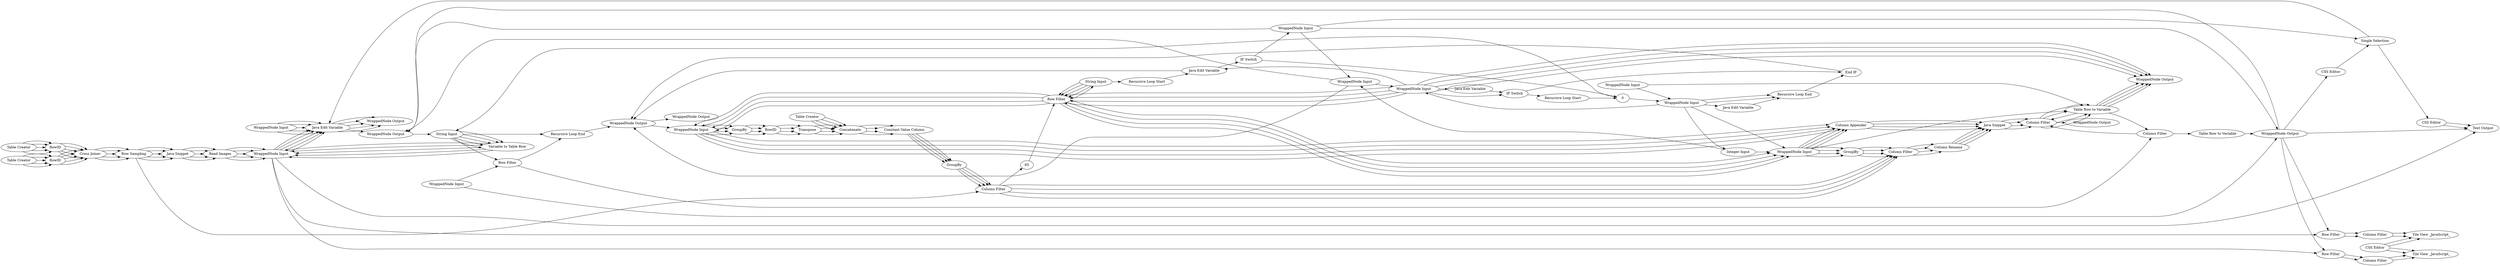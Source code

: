 digraph {
	8 [label="Table Creator"]
	12 [label="Table Creator"]
	14 [label="Cross Joiner"]
	16 [label=RowID]
	17 [label=RowID]
	19 [label="WrappedNode Output"]
	21 [label="Java Snippet"]
	22 [label="Read Images"]
	46 [label="Row Sampling"]
	47 [label="WrappedNode Input"]
	48 [label=Concatenate]
	49 [label="String Input"]
	50 [label="Variable to Table Row"]
	51 [label="Column Appender"]
	45 [label="IF Switch"]
	46 [label="Empty Table Creator"]
	49 [label="End IF"]
	52 [label="Recursive Loop End"]
	58 [label="Recursive Loop Start"]
	62 [label="IF Switch"]
	63 [label="End IF"]
	8 [label="Table Creator"]
	12 [label="Table Creator"]
	14 [label="Cross Joiner"]
	16 [label=RowID]
	17 [label=RowID]
	19 [label="WrappedNode Output"]
	21 [label="Java Snippet"]
	22 [label="Read Images"]
	46 [label="Row Sampling"]
	47 [label="WrappedNode Input"]
	48 [label=Concatenate]
	49 [label="String Input"]
	50 [label="Variable to Table Row"]
	51 [label="Column Appender"]
	8 [label="Table Creator"]
	12 [label="Table Creator"]
	14 [label="Cross Joiner"]
	16 [label=RowID]
	17 [label=RowID]
	19 [label="WrappedNode Output"]
	21 [label="Java Snippet"]
	22 [label="Read Images"]
	46 [label="Row Sampling"]
	47 [label="WrappedNode Input"]
	48 [label=Concatenate]
	49 [label="String Input"]
	50 [label="Variable to Table Row"]
	51 [label="Column Appender"]
	8 [label="Table Creator"]
	12 [label="Table Creator"]
	14 [label="Cross Joiner"]
	16 [label=RowID]
	17 [label=RowID]
	19 [label="WrappedNode Output"]
	21 [label="Java Snippet"]
	22 [label="Read Images"]
	46 [label="Row Sampling"]
	47 [label="WrappedNode Input"]
	48 [label=Concatenate]
	49 [label="String Input"]
	50 [label="Variable to Table Row"]
	51 [label="Column Appender"]
	91 [label="Generic Loop Start"]
	92 [label="Variable Condition Loop End"]
	95 [label="Java Edit Variable"]
	98 [label="End IF"]
	99 [label="IF Switch"]
	106 [label="Constant Value Column"]
	71 [label="Row Filter"]
	72 [label="String Input"]
	89 [label="WrappedNode Input"]
	76 [label=GroupBy]
	79 [label=Transpose]
	80 [label=RowID]
	82 [label="Table Creator"]
	83 [label=Concatenate]
	84 [label=GroupBy]
	85 [label="Constant Value Column"]
	91 [label="Column Filter"]
	92 [label="WrappedNode Input"]
	93 [label="WrappedNode Output"]
	88 [label=GroupBy]
	93 [label="Column Filter"]
	94 [label="Column Rename"]
	95 [label="WrappedNode Input"]
	97 [label="WrappedNode Output"]
	96 [label="Column Appender"]
	97 [label="Java Snippet"]
	98 [label="Column Filter"]
	99 [label="Table Row to Variable"]
	101 [label="WrappedNode Output"]
	120 [label="Java Edit Variable"]
	121 [label="Java Edit Variable"]
	122 [label="Merge Variables"]
	123 [label="WrappedNode Input"]
	124 [label="WrappedNode Output"]
	71 [label="Row Filter"]
	72 [label="String Input"]
	89 [label="WrappedNode Input"]
	76 [label=GroupBy]
	79 [label=Transpose]
	80 [label=RowID]
	82 [label="Table Creator"]
	83 [label=Concatenate]
	84 [label=GroupBy]
	85 [label="Constant Value Column"]
	91 [label="Column Filter"]
	92 [label="WrappedNode Input"]
	93 [label="WrappedNode Output"]
	88 [label=GroupBy]
	93 [label="Column Filter"]
	94 [label="Column Rename"]
	95 [label="WrappedNode Input"]
	97 [label="WrappedNode Output"]
	96 [label="Column Appender"]
	97 [label="Java Snippet"]
	98 [label="Column Filter"]
	99 [label="Table Row to Variable"]
	101 [label="WrappedNode Output"]
	125 [label="Integer Input"]
	126 [label="WrappedNode Input"]
	127 [label="WrappedNode Output"]
	8 [label="Table Creator"]
	12 [label="Table Creator"]
	14 [label="Cross Joiner"]
	16 [label=RowID]
	17 [label=RowID]
	19 [label="WrappedNode Output"]
	21 [label="Java Snippet"]
	22 [label="Read Images"]
	46 [label="Row Sampling"]
	47 [label="WrappedNode Input"]
	48 [label=Concatenate]
	49 [label="String Input"]
	50 [label="Variable to Table Row"]
	51 [label="Column Appender"]
	71 [label="Row Filter"]
	72 [label="String Input"]
	89 [label="WrappedNode Input"]
	76 [label=GroupBy]
	79 [label=Transpose]
	80 [label=RowID]
	82 [label="Table Creator"]
	83 [label=Concatenate]
	84 [label=GroupBy]
	85 [label="Constant Value Column"]
	91 [label="Column Filter"]
	92 [label="WrappedNode Input"]
	93 [label="WrappedNode Output"]
	88 [label=GroupBy]
	93 [label="Column Filter"]
	94 [label="Column Rename"]
	95 [label="WrappedNode Input"]
	97 [label="WrappedNode Output"]
	96 [label="Column Appender"]
	97 [label="Java Snippet"]
	98 [label="Column Filter"]
	99 [label="Table Row to Variable"]
	101 [label="WrappedNode Output"]
	112 [label="Recursive Loop Start"]
	113 [label="Recursive Loop End"]
	114 [label="Java Edit Variable"]
	116 [label="End IF"]
	117 [label="IF Switch"]
	119 [label="Java Edit Variable"]
	120 [label="WrappedNode Input"]
	122 [label="WrappedNode Output"]
	71 [label="Row Filter"]
	72 [label="String Input"]
	89 [label="WrappedNode Input"]
	76 [label=GroupBy]
	79 [label=Transpose]
	80 [label=RowID]
	82 [label="Table Creator"]
	83 [label=Concatenate]
	84 [label=GroupBy]
	85 [label="Constant Value Column"]
	91 [label="Column Filter"]
	92 [label="WrappedNode Input"]
	93 [label="WrappedNode Output"]
	88 [label=GroupBy]
	93 [label="Column Filter"]
	94 [label="Column Rename"]
	95 [label="WrappedNode Input"]
	97 [label="WrappedNode Output"]
	96 [label="Column Appender"]
	97 [label="Java Snippet"]
	98 [label="Column Filter"]
	99 [label="Table Row to Variable"]
	101 [label="WrappedNode Output"]
	15 [label="Tile View _JavaScript_"]
	28 [label="Tile View _JavaScript_"]
	31 [label="CSS Editor"]
	51 [label="WrappedNode Input"]
	53 [label="Row Filter"]
	54 [label="Row Filter"]
	55 [label="Column Filter"]
	56 [label="Column Filter"]
	59 [label="WrappedNode Output"]
	60 [label="Single Selection"]
	61 [label="Java Edit Variable"]
	62 [label="CSS Editor"]
	15 [label="Tile View _JavaScript_"]
	28 [label="Tile View _JavaScript_"]
	31 [label="CSS Editor"]
	48 [label="Java Edit Variable"]
	53 [label="Row Filter"]
	54 [label="Row Filter"]
	55 [label="Column Filter"]
	56 [label="Column Filter"]
	59 [label="Text Output"]
	60 [label="Single Selection"]
	61 [label="CSS Editor"]
	62 [label="WrappedNode Input"]
	63 [label="WrappedNode Output"]
	105 [label="Table Row to Variable"]
	106 [label="Column Filter"]
	107 [label="WrappedNode Input"]
	109 [label="Row Filter"]
	110 [label="WrappedNode Output"]
	111 [label="CSS Editor"]
	8 -> 16
	12 -> 17
	14 -> 46
	16 -> 14
	17 -> 14
	21 -> 22
	22 -> 51
	46 -> 21
	47 -> 48
	48 -> 19
	49 -> 50
	50 -> 51
	51 -> 48
	8 -> 16
	12 -> 17
	14 -> 46
	16 -> 14
	17 -> 14
	21 -> 22
	22 -> 51
	46 -> 21
	47 -> 48
	48 -> 19
	49 -> 50
	50 -> 51
	51 -> 48
	8 -> 16
	12 -> 17
	14 -> 46
	16 -> 14
	17 -> 14
	21 -> 22
	22 -> 51
	46 -> 21
	47 -> 48
	48 -> 19
	49 -> 50
	50 -> 51
	51 -> 48
	8 -> 16
	12 -> 17
	14 -> 46
	16 -> 14
	17 -> 14
	21 -> 22
	22 -> 51
	46 -> 21
	47 -> 48
	48 -> 19
	49 -> 50
	50 -> 51
	51 -> 48
	76 -> 80
	79 -> 83
	80 -> 79
	82 -> 83
	83 -> 85
	84 -> 91
	85 -> 84
	91 -> 93
	92 -> 76
	88 -> 93
	93 -> 94
	94 -> 97
	95 -> 88
	71 -> 95
	71 -> 92
	72 -> 71
	89 -> 101
	89 -> 71
	92 -> 96
	95 -> 96
	96 -> 97
	97 -> 98
	98 -> 99
	99 -> 101
	76 -> 80
	79 -> 83
	80 -> 79
	82 -> 83
	83 -> 85
	84 -> 91
	85 -> 84
	91 -> 93
	92 -> 76
	88 -> 93
	93 -> 94
	94 -> 97
	95 -> 88
	71 -> 95
	71 -> 92
	72 -> 71
	89 -> 101
	89 -> 71
	92 -> 96
	95 -> 96
	96 -> 97
	97 -> 98
	98 -> 99
	99 -> 101
	89 -> 121
	120 -> 122
	121 -> 122
	122 -> 124
	123 -> 125
	123 -> 89
	125 -> 120
	95 -> 99
	98 -> 127
	99 -> 98
	99 -> 106
	106 -> 98
	123 -> 95
	125 -> 95
	126 -> 123
	126 -> 99
	8 -> 16
	12 -> 17
	14 -> 46
	16 -> 14
	17 -> 14
	21 -> 22
	22 -> 51
	46 -> 21
	47 -> 48
	48 -> 19
	49 -> 50
	50 -> 51
	51 -> 48
	76 -> 80
	79 -> 83
	80 -> 79
	82 -> 83
	83 -> 85
	84 -> 91
	85 -> 84
	91 -> 93
	92 -> 76
	88 -> 93
	93 -> 94
	94 -> 97
	95 -> 88
	71 -> 95
	71 -> 92
	72 -> 71
	89 -> 101
	89 -> 71
	92 -> 96
	95 -> 96
	96 -> 97
	97 -> 98
	98 -> 99
	99 -> 101
	76 -> 80
	79 -> 83
	80 -> 79
	82 -> 83
	83 -> 85
	84 -> 91
	85 -> 84
	91 -> 93
	92 -> 76
	88 -> 93
	93 -> 94
	94 -> 97
	95 -> 88
	71 -> 95
	71 -> 92
	72 -> 71
	89 -> 101
	89 -> 71
	92 -> 96
	95 -> 96
	96 -> 97
	97 -> 98
	98 -> 99
	99 -> 101
	0 -> 123
	89 -> 114
	89 -> 117
	112 -> 0
	113 -> 116
	114 -> 117
	116 -> 122
	117 -> 116
	117 -> 112
	119 -> 113
	120 -> 89
	123 -> 113
	123 -> 113
	123 -> 119
	31 -> 15
	31 -> 28
	51 -> 54
	51 -> 53
	51 -> 59
	53 -> 55
	54 -> 56
	55 -> 28
	56 -> 15
	60 -> 61
	61 -> 59
	62 -> 60
	105 -> 110
	106 -> 105
	107 -> 110
	107 -> 109
	109 -> 106
	31 -> 28
	31 -> 15
	48 -> 63
	53 -> 55
	54 -> 56
	55 -> 28
	56 -> 15
	60 -> 48
	61 -> 59
	62 -> 110
	110 -> 111
	110 -> 63
	110 -> 59
	110 -> 54
	110 -> 53
	111 -> 60
	0 -> 49
	45 -> 0
	45 -> 62
	46 -> 91
	49 -> 52
	49 -> 109
	52 -> 122
	58 -> 121
	62 -> 63
	62 -> 120
	63 -> 49
	65 -> 71
	71 -> 72
	72 -> 58
	91 -> 65
	109 -> 52
	120 -> 63
	121 -> 45
	122 -> 92
	rankdir=LR
}
